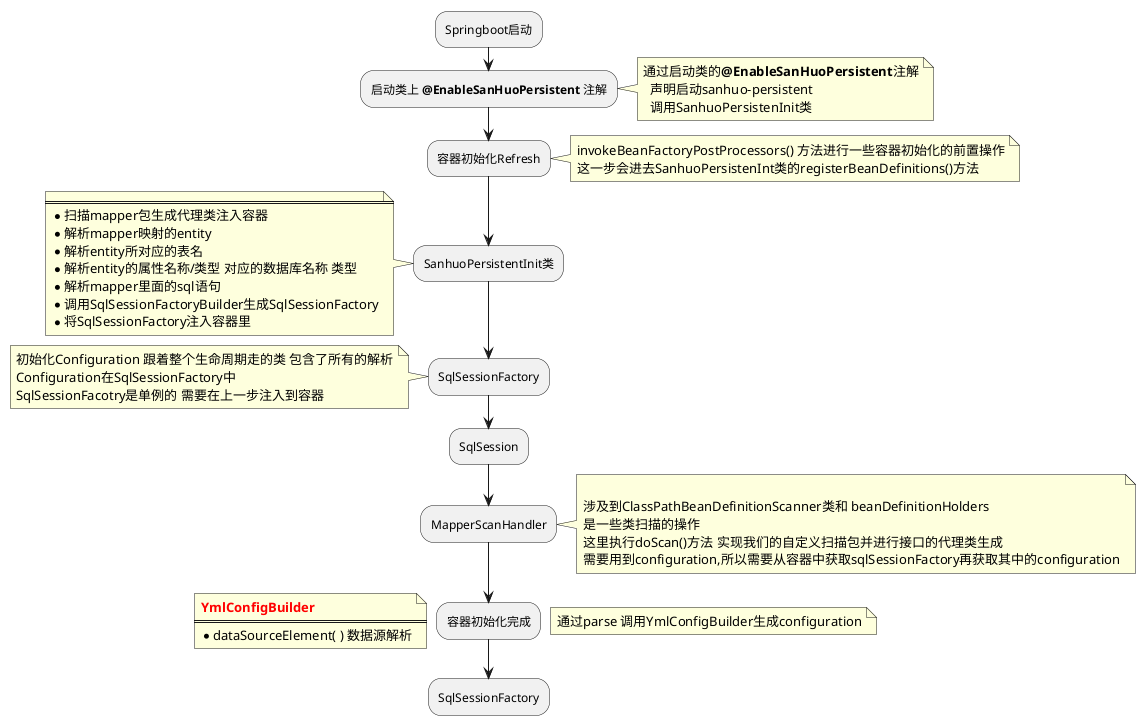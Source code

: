 @startuml
:Springboot启动;

:启动类上 <b>@EnableSanHuoPersistent</b> 注解;


note right
通过启动类的<b>@EnableSanHuoPersistent</b>注解
  声明启动sanhuo-persistent
  调用SanhuoPersistenInit类
end note

:容器初始化Refresh;

note right
invokeBeanFactoryPostProcessors() 方法进行一些容器初始化的前置操作
这一步会进去SanhuoPersistenInt类的registerBeanDefinitions()方法
end note

:SanhuoPersistentInit类;

note left
====
* 扫描mapper包生成代理类注入容器
* 解析mapper映射的entity
* 解析entity所对应的表名
* 解析entity的属性名称/类型 对应的数据库名称 类型
* 解析mapper里面的sql语句
* 调用SqlSessionFactoryBuilder生成SqlSessionFactory
* 将SqlSessionFactory注入容器里
end note

:SqlSessionFactory;

note left
初始化Configuration 跟着整个生命周期走的类 包含了所有的解析
Configuration在SqlSessionFactory中
SqlSessionFacotry是单例的 需要在上一步注入到容器
end note

:SqlSession;



:MapperScanHandler;

note right

涉及到ClassPathBeanDefinitionScanner类和 beanDefinitionHolders
是一些类扫描的操作
这里执行doScan()方法 实现我们的自定义扫描包并进行接口的代理类生成
需要用到configuration,所以需要从容器中获取sqlSessionFactory再获取其中的configuration
end note

:容器初始化完成;



note right
通过parse 调用YmlConfigBuilder生成configuration
end note



note left
<b><font color=red>YmlConfigBuilder
====
* dataSourceElement( ) 数据源解析
end note

:SqlSessionFactory;

@enduml